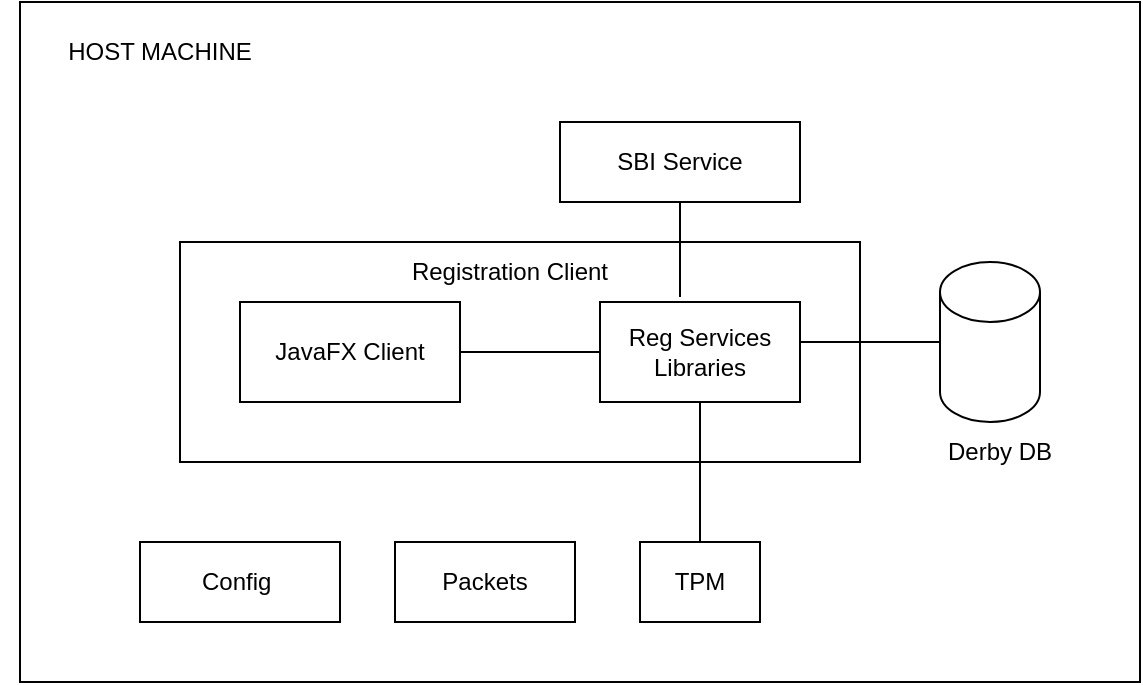 <mxfile version="16.1.2" type="github">
  <diagram id="poLRrB77zF2vc6yQU2CP" name="Page-1">
    <mxGraphModel dx="782" dy="436" grid="1" gridSize="10" guides="1" tooltips="1" connect="1" arrows="1" fold="1" page="1" pageScale="1" pageWidth="1654" pageHeight="1169" math="0" shadow="0">
      <root>
        <mxCell id="0" />
        <mxCell id="1" parent="0" />
        <mxCell id="HIDdaLj1h3sHS_58LPtQ-2" value="" style="rounded=0;whiteSpace=wrap;html=1;" vertex="1" parent="1">
          <mxGeometry x="160" y="60" width="560" height="340" as="geometry" />
        </mxCell>
        <mxCell id="HIDdaLj1h3sHS_58LPtQ-3" value="" style="rounded=0;whiteSpace=wrap;html=1;" vertex="1" parent="1">
          <mxGeometry x="240" y="180" width="340" height="110" as="geometry" />
        </mxCell>
        <mxCell id="HIDdaLj1h3sHS_58LPtQ-4" value="" style="rounded=0;whiteSpace=wrap;html=1;" vertex="1" parent="1">
          <mxGeometry x="270" y="210" width="110" height="50" as="geometry" />
        </mxCell>
        <mxCell id="HIDdaLj1h3sHS_58LPtQ-5" value="" style="rounded=0;whiteSpace=wrap;html=1;" vertex="1" parent="1">
          <mxGeometry x="450" y="210" width="100" height="50" as="geometry" />
        </mxCell>
        <mxCell id="HIDdaLj1h3sHS_58LPtQ-6" value="JavaFX Client" style="text;html=1;strokeColor=none;fillColor=none;align=center;verticalAlign=middle;whiteSpace=wrap;rounded=0;" vertex="1" parent="1">
          <mxGeometry x="280" y="220" width="90" height="30" as="geometry" />
        </mxCell>
        <mxCell id="HIDdaLj1h3sHS_58LPtQ-7" value="Reg Services&lt;br&gt;Libraries" style="text;html=1;strokeColor=none;fillColor=none;align=center;verticalAlign=middle;whiteSpace=wrap;rounded=0;" vertex="1" parent="1">
          <mxGeometry x="450" y="210" width="100" height="50" as="geometry" />
        </mxCell>
        <mxCell id="HIDdaLj1h3sHS_58LPtQ-9" value="" style="endArrow=none;html=1;rounded=0;entryX=0;entryY=0.5;entryDx=0;entryDy=0;exitX=1;exitY=0.5;exitDx=0;exitDy=0;" edge="1" parent="1" source="HIDdaLj1h3sHS_58LPtQ-4" target="HIDdaLj1h3sHS_58LPtQ-7">
          <mxGeometry width="50" height="50" relative="1" as="geometry">
            <mxPoint x="380" y="190" as="sourcePoint" />
            <mxPoint x="430" y="140" as="targetPoint" />
          </mxGeometry>
        </mxCell>
        <mxCell id="HIDdaLj1h3sHS_58LPtQ-10" value="Registration Client" style="text;html=1;strokeColor=none;fillColor=none;align=center;verticalAlign=middle;whiteSpace=wrap;rounded=0;" vertex="1" parent="1">
          <mxGeometry x="320" y="170" width="170" height="50" as="geometry" />
        </mxCell>
        <mxCell id="HIDdaLj1h3sHS_58LPtQ-11" value="" style="endArrow=none;html=1;rounded=0;" edge="1" parent="1">
          <mxGeometry width="50" height="50" relative="1" as="geometry">
            <mxPoint x="550" y="230" as="sourcePoint" />
            <mxPoint x="630" y="230" as="targetPoint" />
          </mxGeometry>
        </mxCell>
        <mxCell id="HIDdaLj1h3sHS_58LPtQ-12" value="" style="shape=cylinder3;whiteSpace=wrap;html=1;boundedLbl=1;backgroundOutline=1;size=15;" vertex="1" parent="1">
          <mxGeometry x="620" y="190" width="50" height="80" as="geometry" />
        </mxCell>
        <mxCell id="HIDdaLj1h3sHS_58LPtQ-15" value="Derby DB" style="text;html=1;strokeColor=none;fillColor=none;align=center;verticalAlign=middle;whiteSpace=wrap;rounded=0;" vertex="1" parent="1">
          <mxGeometry x="620" y="270" width="60" height="30" as="geometry" />
        </mxCell>
        <mxCell id="HIDdaLj1h3sHS_58LPtQ-18" value="" style="endArrow=none;html=1;rounded=0;exitX=1;exitY=0.75;exitDx=0;exitDy=0;" edge="1" parent="1" source="HIDdaLj1h3sHS_58LPtQ-10">
          <mxGeometry width="50" height="50" relative="1" as="geometry">
            <mxPoint x="380" y="190" as="sourcePoint" />
            <mxPoint x="490" y="160" as="targetPoint" />
            <Array as="points" />
          </mxGeometry>
        </mxCell>
        <mxCell id="HIDdaLj1h3sHS_58LPtQ-20" value="HOST MACHINE" style="text;html=1;strokeColor=none;fillColor=none;align=center;verticalAlign=middle;whiteSpace=wrap;rounded=0;" vertex="1" parent="1">
          <mxGeometry x="150" y="70" width="160" height="30" as="geometry" />
        </mxCell>
        <mxCell id="HIDdaLj1h3sHS_58LPtQ-21" value="SBI Service" style="rounded=0;whiteSpace=wrap;html=1;" vertex="1" parent="1">
          <mxGeometry x="430" y="120" width="120" height="40" as="geometry" />
        </mxCell>
        <mxCell id="HIDdaLj1h3sHS_58LPtQ-24" value="" style="endArrow=none;html=1;rounded=0;entryX=0.5;entryY=1;entryDx=0;entryDy=0;" edge="1" parent="1" target="HIDdaLj1h3sHS_58LPtQ-7">
          <mxGeometry width="50" height="50" relative="1" as="geometry">
            <mxPoint x="500" y="320" as="sourcePoint" />
            <mxPoint x="430" y="140" as="targetPoint" />
            <Array as="points">
              <mxPoint x="500" y="330" />
            </Array>
          </mxGeometry>
        </mxCell>
        <mxCell id="HIDdaLj1h3sHS_58LPtQ-25" value="" style="rounded=0;whiteSpace=wrap;html=1;" vertex="1" parent="1">
          <mxGeometry x="470" y="330" width="60" height="40" as="geometry" />
        </mxCell>
        <mxCell id="HIDdaLj1h3sHS_58LPtQ-27" value="TPM" style="text;html=1;strokeColor=none;fillColor=none;align=center;verticalAlign=middle;whiteSpace=wrap;rounded=0;" vertex="1" parent="1">
          <mxGeometry x="470" y="335" width="60" height="30" as="geometry" />
        </mxCell>
        <mxCell id="HIDdaLj1h3sHS_58LPtQ-28" value="" style="rounded=0;whiteSpace=wrap;html=1;" vertex="1" parent="1">
          <mxGeometry x="347.5" y="330" width="90" height="40" as="geometry" />
        </mxCell>
        <mxCell id="HIDdaLj1h3sHS_58LPtQ-30" value="Packets" style="text;html=1;strokeColor=none;fillColor=none;align=center;verticalAlign=middle;whiteSpace=wrap;rounded=0;" vertex="1" parent="1">
          <mxGeometry x="365" y="325" width="55" height="50" as="geometry" />
        </mxCell>
        <mxCell id="HIDdaLj1h3sHS_58LPtQ-31" value="" style="rounded=0;whiteSpace=wrap;html=1;" vertex="1" parent="1">
          <mxGeometry x="220" y="330" width="100" height="40" as="geometry" />
        </mxCell>
        <mxCell id="HIDdaLj1h3sHS_58LPtQ-32" value="Config&amp;nbsp;" style="text;html=1;strokeColor=none;fillColor=none;align=center;verticalAlign=middle;whiteSpace=wrap;rounded=0;" vertex="1" parent="1">
          <mxGeometry x="240" y="335" width="60" height="30" as="geometry" />
        </mxCell>
      </root>
    </mxGraphModel>
  </diagram>
</mxfile>
